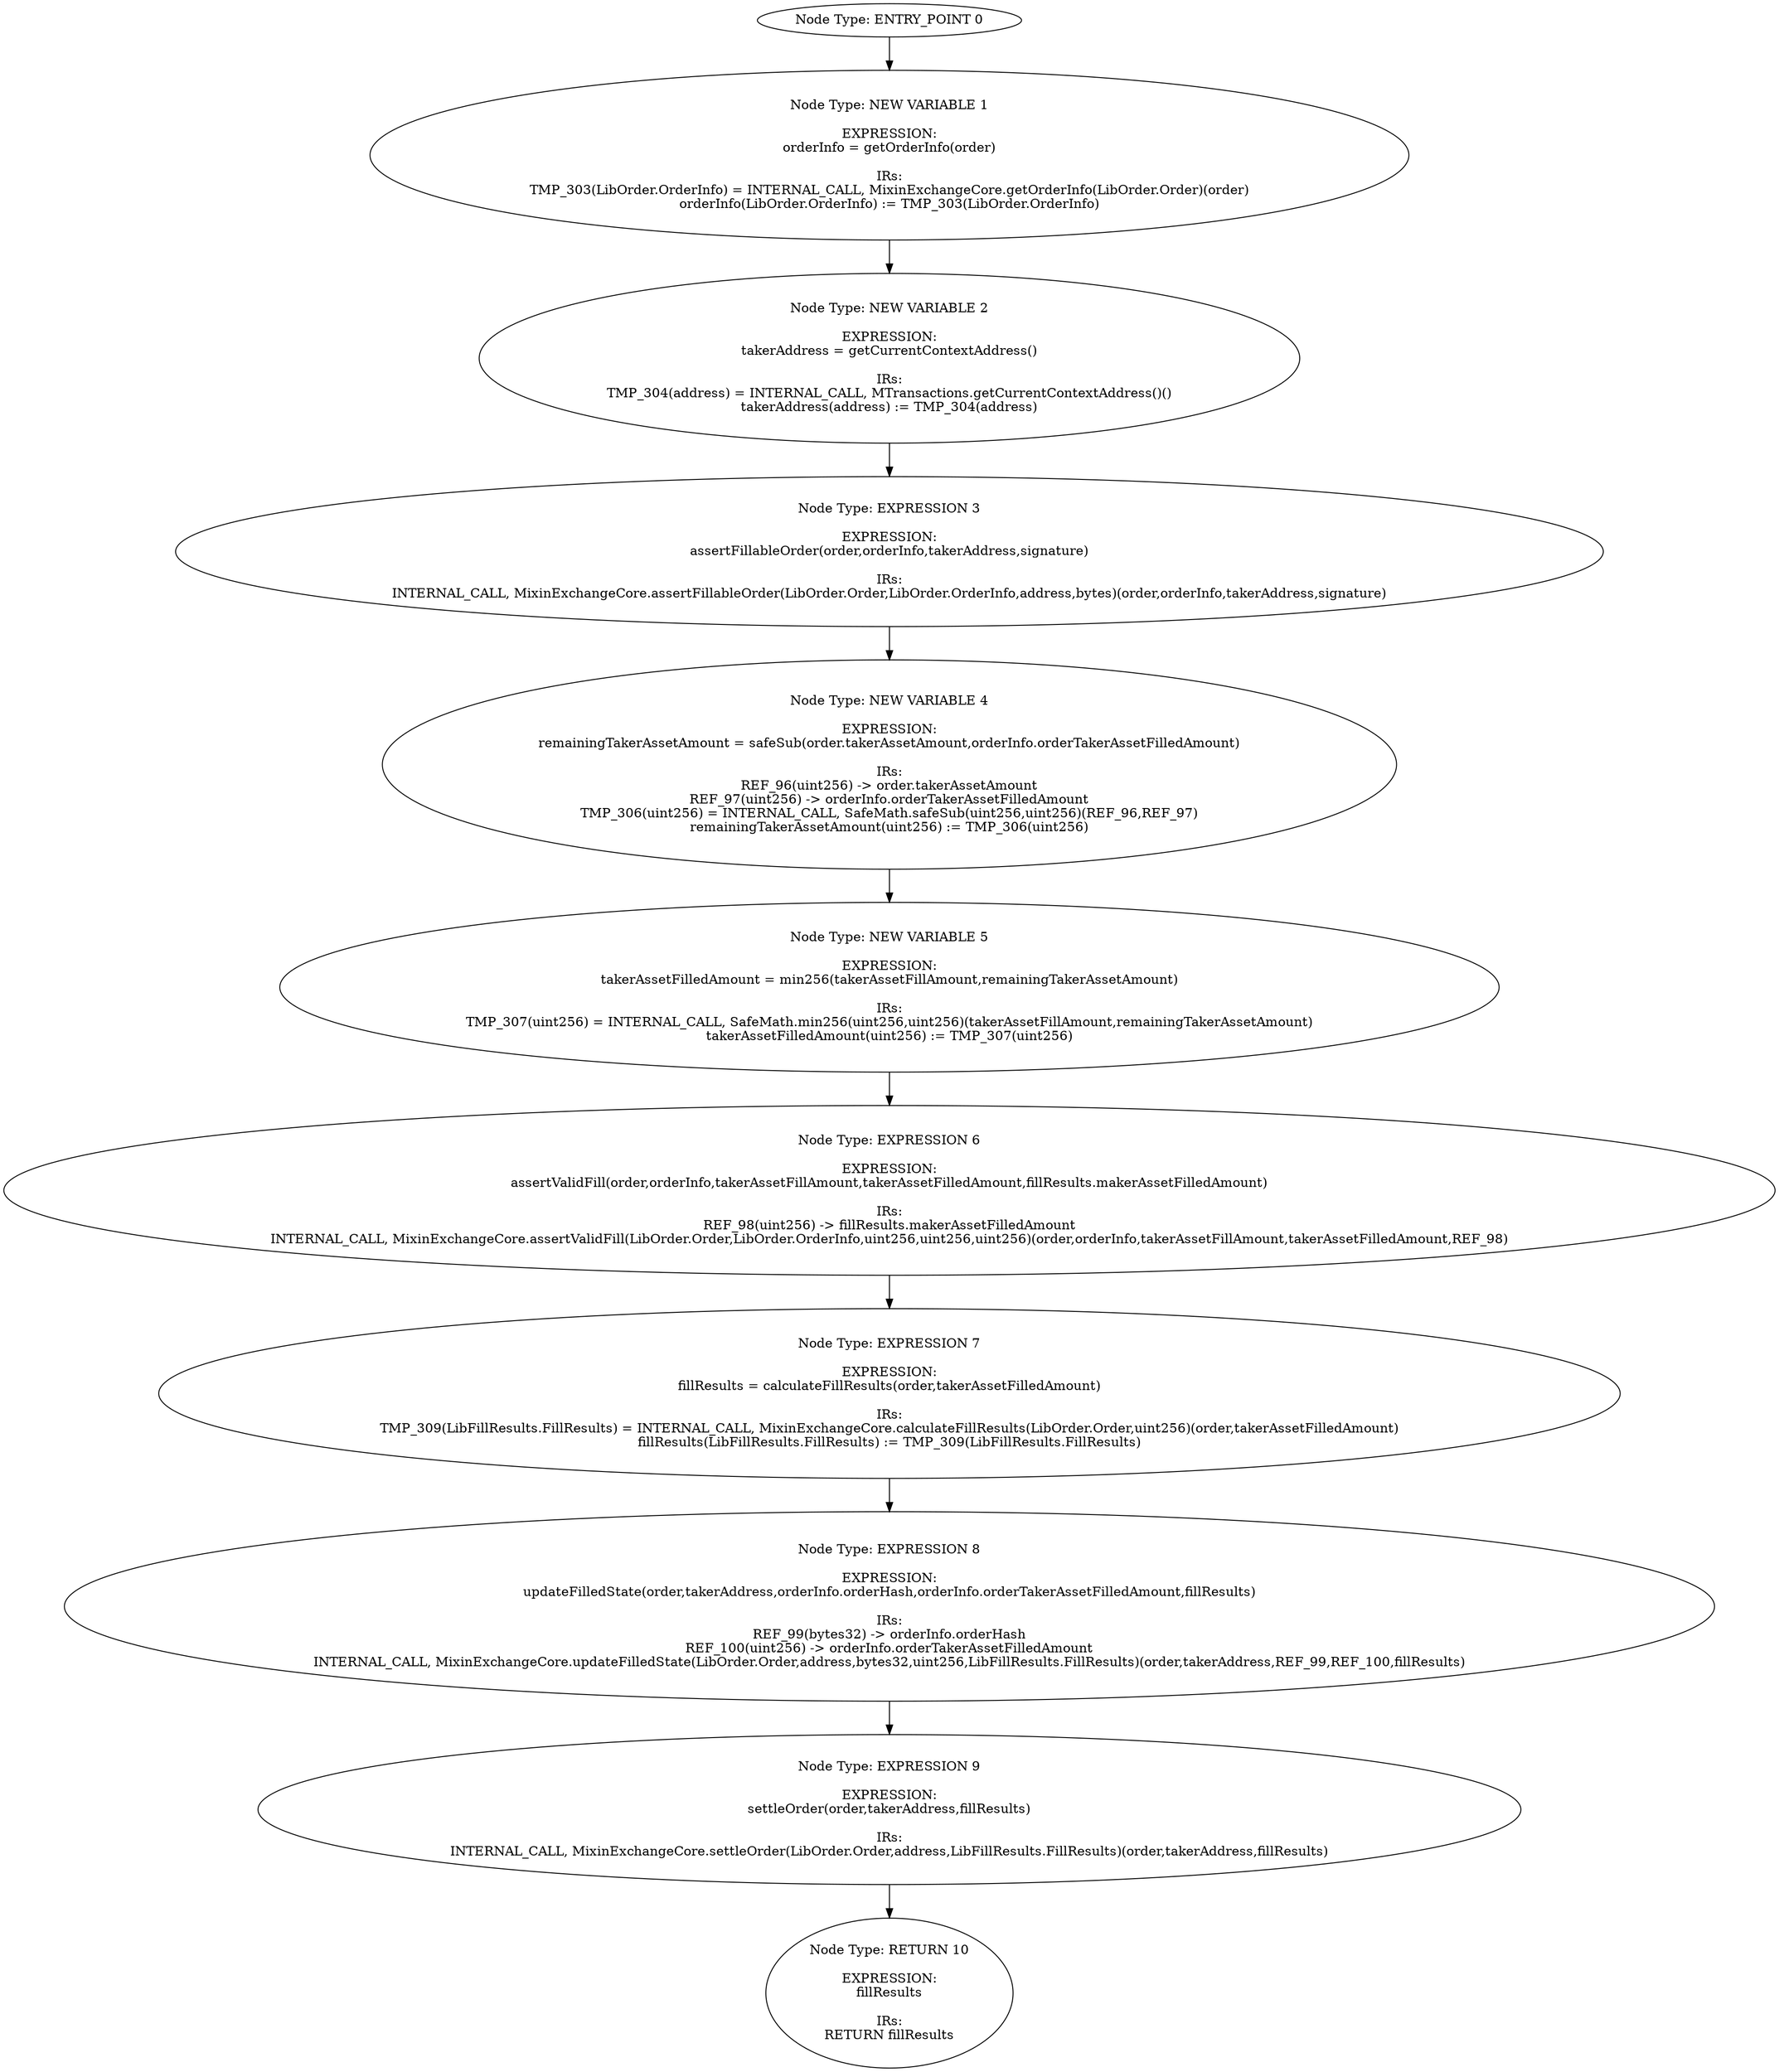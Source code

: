 digraph{
0[label="Node Type: ENTRY_POINT 0
"];
0->1;
1[label="Node Type: NEW VARIABLE 1

EXPRESSION:
orderInfo = getOrderInfo(order)

IRs:
TMP_303(LibOrder.OrderInfo) = INTERNAL_CALL, MixinExchangeCore.getOrderInfo(LibOrder.Order)(order)
orderInfo(LibOrder.OrderInfo) := TMP_303(LibOrder.OrderInfo)"];
1->2;
2[label="Node Type: NEW VARIABLE 2

EXPRESSION:
takerAddress = getCurrentContextAddress()

IRs:
TMP_304(address) = INTERNAL_CALL, MTransactions.getCurrentContextAddress()()
takerAddress(address) := TMP_304(address)"];
2->3;
3[label="Node Type: EXPRESSION 3

EXPRESSION:
assertFillableOrder(order,orderInfo,takerAddress,signature)

IRs:
INTERNAL_CALL, MixinExchangeCore.assertFillableOrder(LibOrder.Order,LibOrder.OrderInfo,address,bytes)(order,orderInfo,takerAddress,signature)"];
3->4;
4[label="Node Type: NEW VARIABLE 4

EXPRESSION:
remainingTakerAssetAmount = safeSub(order.takerAssetAmount,orderInfo.orderTakerAssetFilledAmount)

IRs:
REF_96(uint256) -> order.takerAssetAmount
REF_97(uint256) -> orderInfo.orderTakerAssetFilledAmount
TMP_306(uint256) = INTERNAL_CALL, SafeMath.safeSub(uint256,uint256)(REF_96,REF_97)
remainingTakerAssetAmount(uint256) := TMP_306(uint256)"];
4->5;
5[label="Node Type: NEW VARIABLE 5

EXPRESSION:
takerAssetFilledAmount = min256(takerAssetFillAmount,remainingTakerAssetAmount)

IRs:
TMP_307(uint256) = INTERNAL_CALL, SafeMath.min256(uint256,uint256)(takerAssetFillAmount,remainingTakerAssetAmount)
takerAssetFilledAmount(uint256) := TMP_307(uint256)"];
5->6;
6[label="Node Type: EXPRESSION 6

EXPRESSION:
assertValidFill(order,orderInfo,takerAssetFillAmount,takerAssetFilledAmount,fillResults.makerAssetFilledAmount)

IRs:
REF_98(uint256) -> fillResults.makerAssetFilledAmount
INTERNAL_CALL, MixinExchangeCore.assertValidFill(LibOrder.Order,LibOrder.OrderInfo,uint256,uint256,uint256)(order,orderInfo,takerAssetFillAmount,takerAssetFilledAmount,REF_98)"];
6->7;
7[label="Node Type: EXPRESSION 7

EXPRESSION:
fillResults = calculateFillResults(order,takerAssetFilledAmount)

IRs:
TMP_309(LibFillResults.FillResults) = INTERNAL_CALL, MixinExchangeCore.calculateFillResults(LibOrder.Order,uint256)(order,takerAssetFilledAmount)
fillResults(LibFillResults.FillResults) := TMP_309(LibFillResults.FillResults)"];
7->8;
8[label="Node Type: EXPRESSION 8

EXPRESSION:
updateFilledState(order,takerAddress,orderInfo.orderHash,orderInfo.orderTakerAssetFilledAmount,fillResults)

IRs:
REF_99(bytes32) -> orderInfo.orderHash
REF_100(uint256) -> orderInfo.orderTakerAssetFilledAmount
INTERNAL_CALL, MixinExchangeCore.updateFilledState(LibOrder.Order,address,bytes32,uint256,LibFillResults.FillResults)(order,takerAddress,REF_99,REF_100,fillResults)"];
8->9;
9[label="Node Type: EXPRESSION 9

EXPRESSION:
settleOrder(order,takerAddress,fillResults)

IRs:
INTERNAL_CALL, MixinExchangeCore.settleOrder(LibOrder.Order,address,LibFillResults.FillResults)(order,takerAddress,fillResults)"];
9->10;
10[label="Node Type: RETURN 10

EXPRESSION:
fillResults

IRs:
RETURN fillResults"];
}
